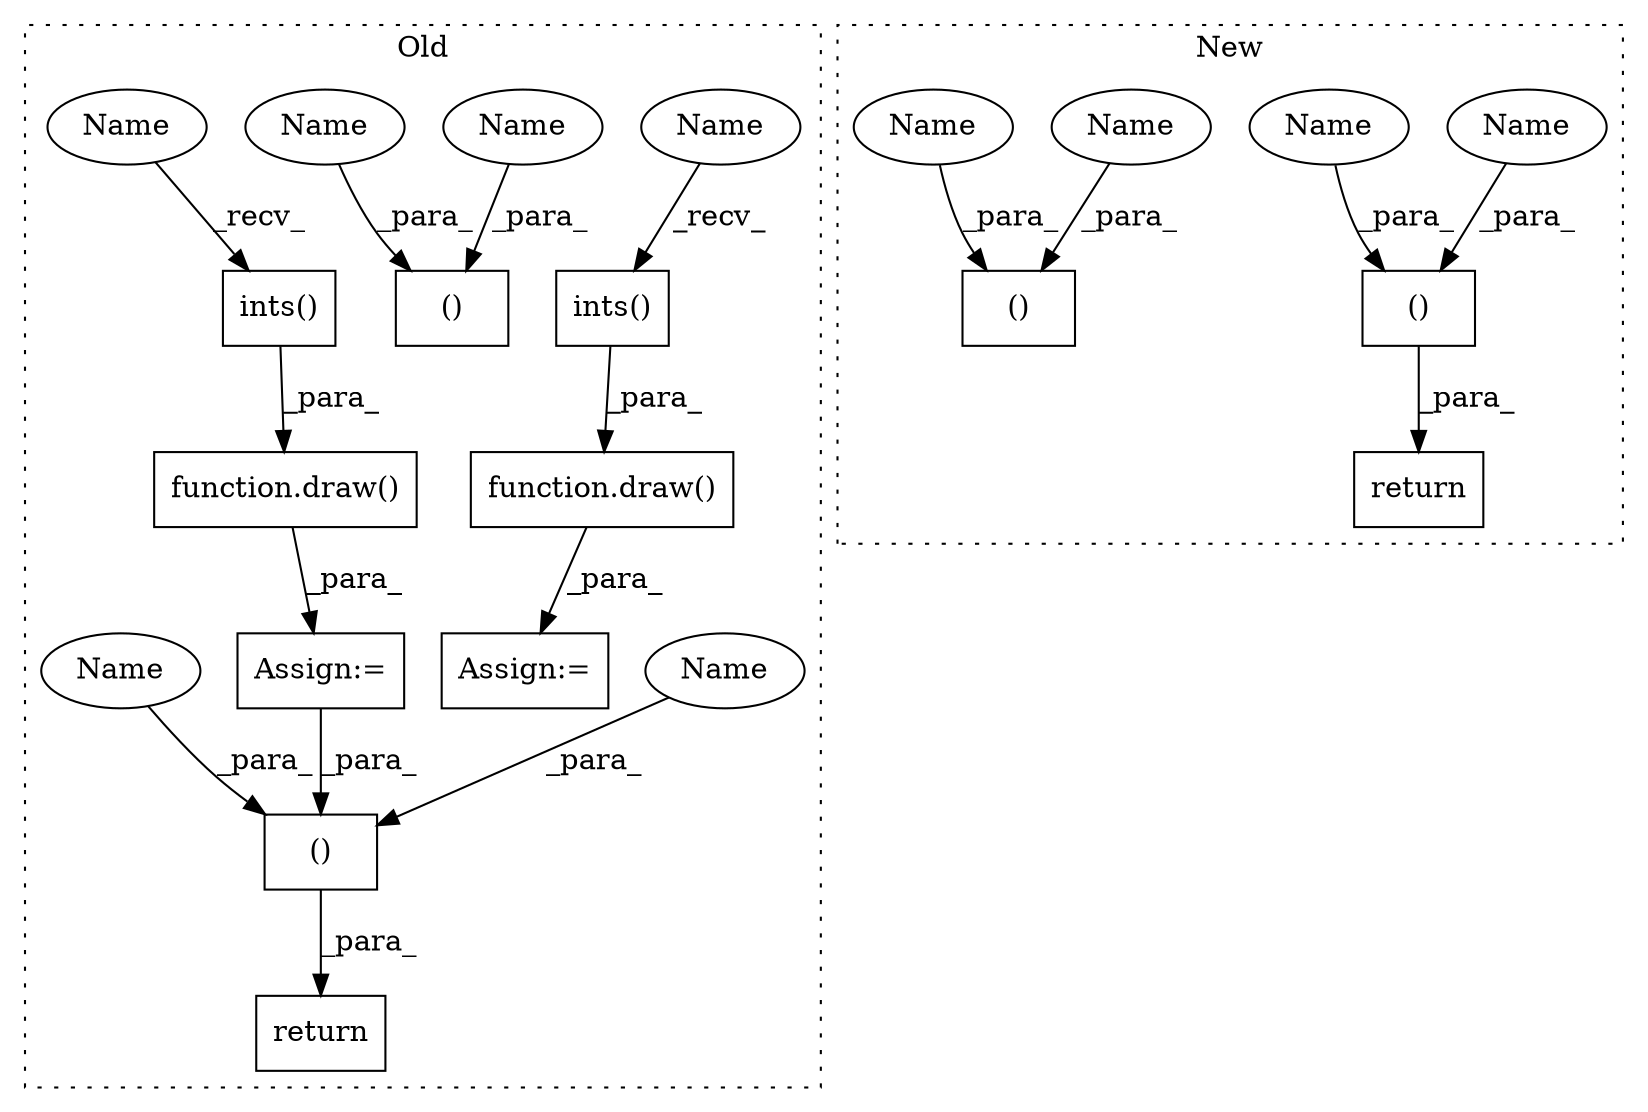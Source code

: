 digraph G {
subgraph cluster0 {
1 [label="ints()" a="75" s="1817" l="49" shape="box"];
4 [label="function.draw()" a="75" s="1812,1866" l="5,1" shape="box"];
5 [label="Assign:=" a="68" s="1809" l="3" shape="box"];
7 [label="()" a="54" s="2004" l="23" shape="box"];
8 [label="ints()" a="75" s="1969" l="14" shape="box"];
9 [label="function.draw()" a="75" s="1964,1983" l="5,1" shape="box"];
10 [label="Assign:=" a="68" s="1961" l="3" shape="box"];
11 [label="return" a="93" s="1992" l="7" shape="box"];
12 [label="()" a="54" s="1514" l="3" shape="box"];
13 [label="Name" a="87" s="1999" l="5" shape="ellipse"];
14 [label="Name" a="87" s="1509" l="5" shape="ellipse"];
17 [label="Name" a="87" s="1969" l="7" shape="ellipse"];
18 [label="Name" a="87" s="1817" l="7" shape="ellipse"];
19 [label="Name" a="87" s="1516" l="1" shape="ellipse"];
20 [label="Name" a="87" s="2006" l="1" shape="ellipse"];
label = "Old";
style="dotted";
}
subgraph cluster1 {
2 [label="return" a="93" s="2083" l="7" shape="box"];
3 [label="()" a="54" s="2098" l="35" shape="box"];
6 [label="()" a="54" s="1714" l="10" shape="box"];
15 [label="Name" a="87" s="1716" l="1" shape="ellipse"];
16 [label="Name" a="87" s="2100" l="1" shape="ellipse"];
21 [label="Name" a="87" s="2115" l="5" shape="ellipse"];
22 [label="Name" a="87" s="1719" l="5" shape="ellipse"];
label = "New";
style="dotted";
}
1 -> 4 [label="_para_"];
3 -> 2 [label="_para_"];
4 -> 5 [label="_para_"];
5 -> 7 [label="_para_"];
7 -> 11 [label="_para_"];
8 -> 9 [label="_para_"];
9 -> 10 [label="_para_"];
13 -> 7 [label="_para_"];
14 -> 12 [label="_para_"];
15 -> 6 [label="_para_"];
16 -> 3 [label="_para_"];
17 -> 8 [label="_recv_"];
18 -> 1 [label="_recv_"];
19 -> 12 [label="_para_"];
20 -> 7 [label="_para_"];
21 -> 3 [label="_para_"];
22 -> 6 [label="_para_"];
}